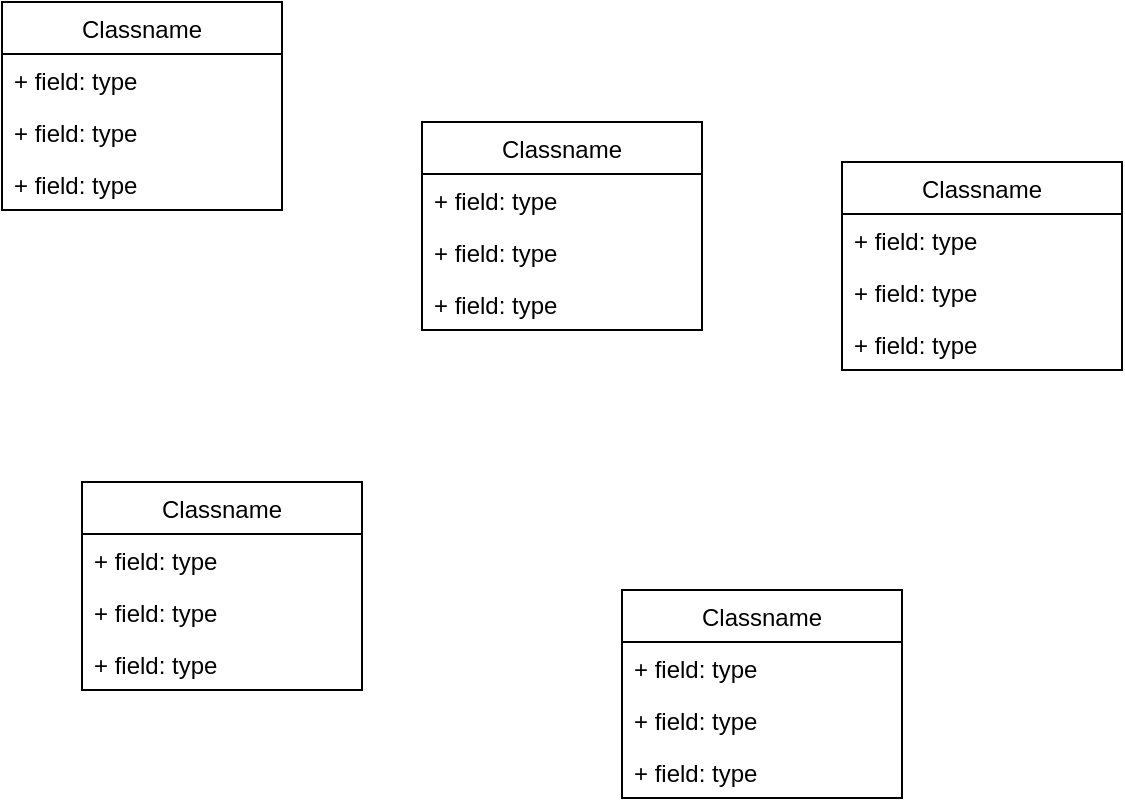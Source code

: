 <mxfile version="13.0.3" type="device"><diagram id="34N47U7foWZLTdhfAF52" name="Seite-1"><mxGraphModel dx="1662" dy="856" grid="1" gridSize="10" guides="1" tooltips="1" connect="1" arrows="1" fold="1" page="1" pageScale="1" pageWidth="827" pageHeight="1169" math="0" shadow="0"><root><mxCell id="0"/><mxCell id="1" parent="0"/><mxCell id="SF-gRfaJdxsipJJwqLgi-17" value="Classname" style="swimlane;fontStyle=0;childLayout=stackLayout;horizontal=1;startSize=26;fillColor=none;horizontalStack=0;resizeParent=1;resizeParentMax=0;resizeLast=0;collapsible=1;marginBottom=0;" vertex="1" parent="1"><mxGeometry x="140" y="440" width="140" height="104" as="geometry"/></mxCell><mxCell id="SF-gRfaJdxsipJJwqLgi-18" value="+ field: type" style="text;strokeColor=none;fillColor=none;align=left;verticalAlign=top;spacingLeft=4;spacingRight=4;overflow=hidden;rotatable=0;points=[[0,0.5],[1,0.5]];portConstraint=eastwest;" vertex="1" parent="SF-gRfaJdxsipJJwqLgi-17"><mxGeometry y="26" width="140" height="26" as="geometry"/></mxCell><mxCell id="SF-gRfaJdxsipJJwqLgi-19" value="+ field: type" style="text;strokeColor=none;fillColor=none;align=left;verticalAlign=top;spacingLeft=4;spacingRight=4;overflow=hidden;rotatable=0;points=[[0,0.5],[1,0.5]];portConstraint=eastwest;" vertex="1" parent="SF-gRfaJdxsipJJwqLgi-17"><mxGeometry y="52" width="140" height="26" as="geometry"/></mxCell><mxCell id="SF-gRfaJdxsipJJwqLgi-20" value="+ field: type" style="text;strokeColor=none;fillColor=none;align=left;verticalAlign=top;spacingLeft=4;spacingRight=4;overflow=hidden;rotatable=0;points=[[0,0.5],[1,0.5]];portConstraint=eastwest;" vertex="1" parent="SF-gRfaJdxsipJJwqLgi-17"><mxGeometry y="78" width="140" height="26" as="geometry"/></mxCell><mxCell id="SF-gRfaJdxsipJJwqLgi-13" value="Classname" style="swimlane;fontStyle=0;childLayout=stackLayout;horizontal=1;startSize=26;fillColor=none;horizontalStack=0;resizeParent=1;resizeParentMax=0;resizeLast=0;collapsible=1;marginBottom=0;" vertex="1" parent="1"><mxGeometry x="410" y="494" width="140" height="104" as="geometry"/></mxCell><mxCell id="SF-gRfaJdxsipJJwqLgi-14" value="+ field: type" style="text;strokeColor=none;fillColor=none;align=left;verticalAlign=top;spacingLeft=4;spacingRight=4;overflow=hidden;rotatable=0;points=[[0,0.5],[1,0.5]];portConstraint=eastwest;" vertex="1" parent="SF-gRfaJdxsipJJwqLgi-13"><mxGeometry y="26" width="140" height="26" as="geometry"/></mxCell><mxCell id="SF-gRfaJdxsipJJwqLgi-15" value="+ field: type" style="text;strokeColor=none;fillColor=none;align=left;verticalAlign=top;spacingLeft=4;spacingRight=4;overflow=hidden;rotatable=0;points=[[0,0.5],[1,0.5]];portConstraint=eastwest;" vertex="1" parent="SF-gRfaJdxsipJJwqLgi-13"><mxGeometry y="52" width="140" height="26" as="geometry"/></mxCell><mxCell id="SF-gRfaJdxsipJJwqLgi-16" value="+ field: type" style="text;strokeColor=none;fillColor=none;align=left;verticalAlign=top;spacingLeft=4;spacingRight=4;overflow=hidden;rotatable=0;points=[[0,0.5],[1,0.5]];portConstraint=eastwest;" vertex="1" parent="SF-gRfaJdxsipJJwqLgi-13"><mxGeometry y="78" width="140" height="26" as="geometry"/></mxCell><mxCell id="SF-gRfaJdxsipJJwqLgi-9" value="Classname" style="swimlane;fontStyle=0;childLayout=stackLayout;horizontal=1;startSize=26;fillColor=none;horizontalStack=0;resizeParent=1;resizeParentMax=0;resizeLast=0;collapsible=1;marginBottom=0;" vertex="1" parent="1"><mxGeometry x="520" y="280" width="140" height="104" as="geometry"/></mxCell><mxCell id="SF-gRfaJdxsipJJwqLgi-10" value="+ field: type" style="text;strokeColor=none;fillColor=none;align=left;verticalAlign=top;spacingLeft=4;spacingRight=4;overflow=hidden;rotatable=0;points=[[0,0.5],[1,0.5]];portConstraint=eastwest;" vertex="1" parent="SF-gRfaJdxsipJJwqLgi-9"><mxGeometry y="26" width="140" height="26" as="geometry"/></mxCell><mxCell id="SF-gRfaJdxsipJJwqLgi-11" value="+ field: type" style="text;strokeColor=none;fillColor=none;align=left;verticalAlign=top;spacingLeft=4;spacingRight=4;overflow=hidden;rotatable=0;points=[[0,0.5],[1,0.5]];portConstraint=eastwest;" vertex="1" parent="SF-gRfaJdxsipJJwqLgi-9"><mxGeometry y="52" width="140" height="26" as="geometry"/></mxCell><mxCell id="SF-gRfaJdxsipJJwqLgi-12" value="+ field: type" style="text;strokeColor=none;fillColor=none;align=left;verticalAlign=top;spacingLeft=4;spacingRight=4;overflow=hidden;rotatable=0;points=[[0,0.5],[1,0.5]];portConstraint=eastwest;" vertex="1" parent="SF-gRfaJdxsipJJwqLgi-9"><mxGeometry y="78" width="140" height="26" as="geometry"/></mxCell><mxCell id="SF-gRfaJdxsipJJwqLgi-5" value="Classname" style="swimlane;fontStyle=0;childLayout=stackLayout;horizontal=1;startSize=26;fillColor=none;horizontalStack=0;resizeParent=1;resizeParentMax=0;resizeLast=0;collapsible=1;marginBottom=0;" vertex="1" parent="1"><mxGeometry x="100" y="200" width="140" height="104" as="geometry"/></mxCell><mxCell id="SF-gRfaJdxsipJJwqLgi-6" value="+ field: type" style="text;strokeColor=none;fillColor=none;align=left;verticalAlign=top;spacingLeft=4;spacingRight=4;overflow=hidden;rotatable=0;points=[[0,0.5],[1,0.5]];portConstraint=eastwest;" vertex="1" parent="SF-gRfaJdxsipJJwqLgi-5"><mxGeometry y="26" width="140" height="26" as="geometry"/></mxCell><mxCell id="SF-gRfaJdxsipJJwqLgi-7" value="+ field: type" style="text;strokeColor=none;fillColor=none;align=left;verticalAlign=top;spacingLeft=4;spacingRight=4;overflow=hidden;rotatable=0;points=[[0,0.5],[1,0.5]];portConstraint=eastwest;" vertex="1" parent="SF-gRfaJdxsipJJwqLgi-5"><mxGeometry y="52" width="140" height="26" as="geometry"/></mxCell><mxCell id="SF-gRfaJdxsipJJwqLgi-8" value="+ field: type" style="text;strokeColor=none;fillColor=none;align=left;verticalAlign=top;spacingLeft=4;spacingRight=4;overflow=hidden;rotatable=0;points=[[0,0.5],[1,0.5]];portConstraint=eastwest;" vertex="1" parent="SF-gRfaJdxsipJJwqLgi-5"><mxGeometry y="78" width="140" height="26" as="geometry"/></mxCell><mxCell id="SF-gRfaJdxsipJJwqLgi-1" value="Classname" style="swimlane;fontStyle=0;childLayout=stackLayout;horizontal=1;startSize=26;fillColor=none;horizontalStack=0;resizeParent=1;resizeParentMax=0;resizeLast=0;collapsible=1;marginBottom=0;" vertex="1" parent="1"><mxGeometry x="310" y="260" width="140" height="104" as="geometry"/></mxCell><mxCell id="SF-gRfaJdxsipJJwqLgi-2" value="+ field: type" style="text;strokeColor=none;fillColor=none;align=left;verticalAlign=top;spacingLeft=4;spacingRight=4;overflow=hidden;rotatable=0;points=[[0,0.5],[1,0.5]];portConstraint=eastwest;" vertex="1" parent="SF-gRfaJdxsipJJwqLgi-1"><mxGeometry y="26" width="140" height="26" as="geometry"/></mxCell><mxCell id="SF-gRfaJdxsipJJwqLgi-3" value="+ field: type" style="text;strokeColor=none;fillColor=none;align=left;verticalAlign=top;spacingLeft=4;spacingRight=4;overflow=hidden;rotatable=0;points=[[0,0.5],[1,0.5]];portConstraint=eastwest;" vertex="1" parent="SF-gRfaJdxsipJJwqLgi-1"><mxGeometry y="52" width="140" height="26" as="geometry"/></mxCell><mxCell id="SF-gRfaJdxsipJJwqLgi-4" value="+ field: type" style="text;strokeColor=none;fillColor=none;align=left;verticalAlign=top;spacingLeft=4;spacingRight=4;overflow=hidden;rotatable=0;points=[[0,0.5],[1,0.5]];portConstraint=eastwest;" vertex="1" parent="SF-gRfaJdxsipJJwqLgi-1"><mxGeometry y="78" width="140" height="26" as="geometry"/></mxCell></root></mxGraphModel></diagram></mxfile>